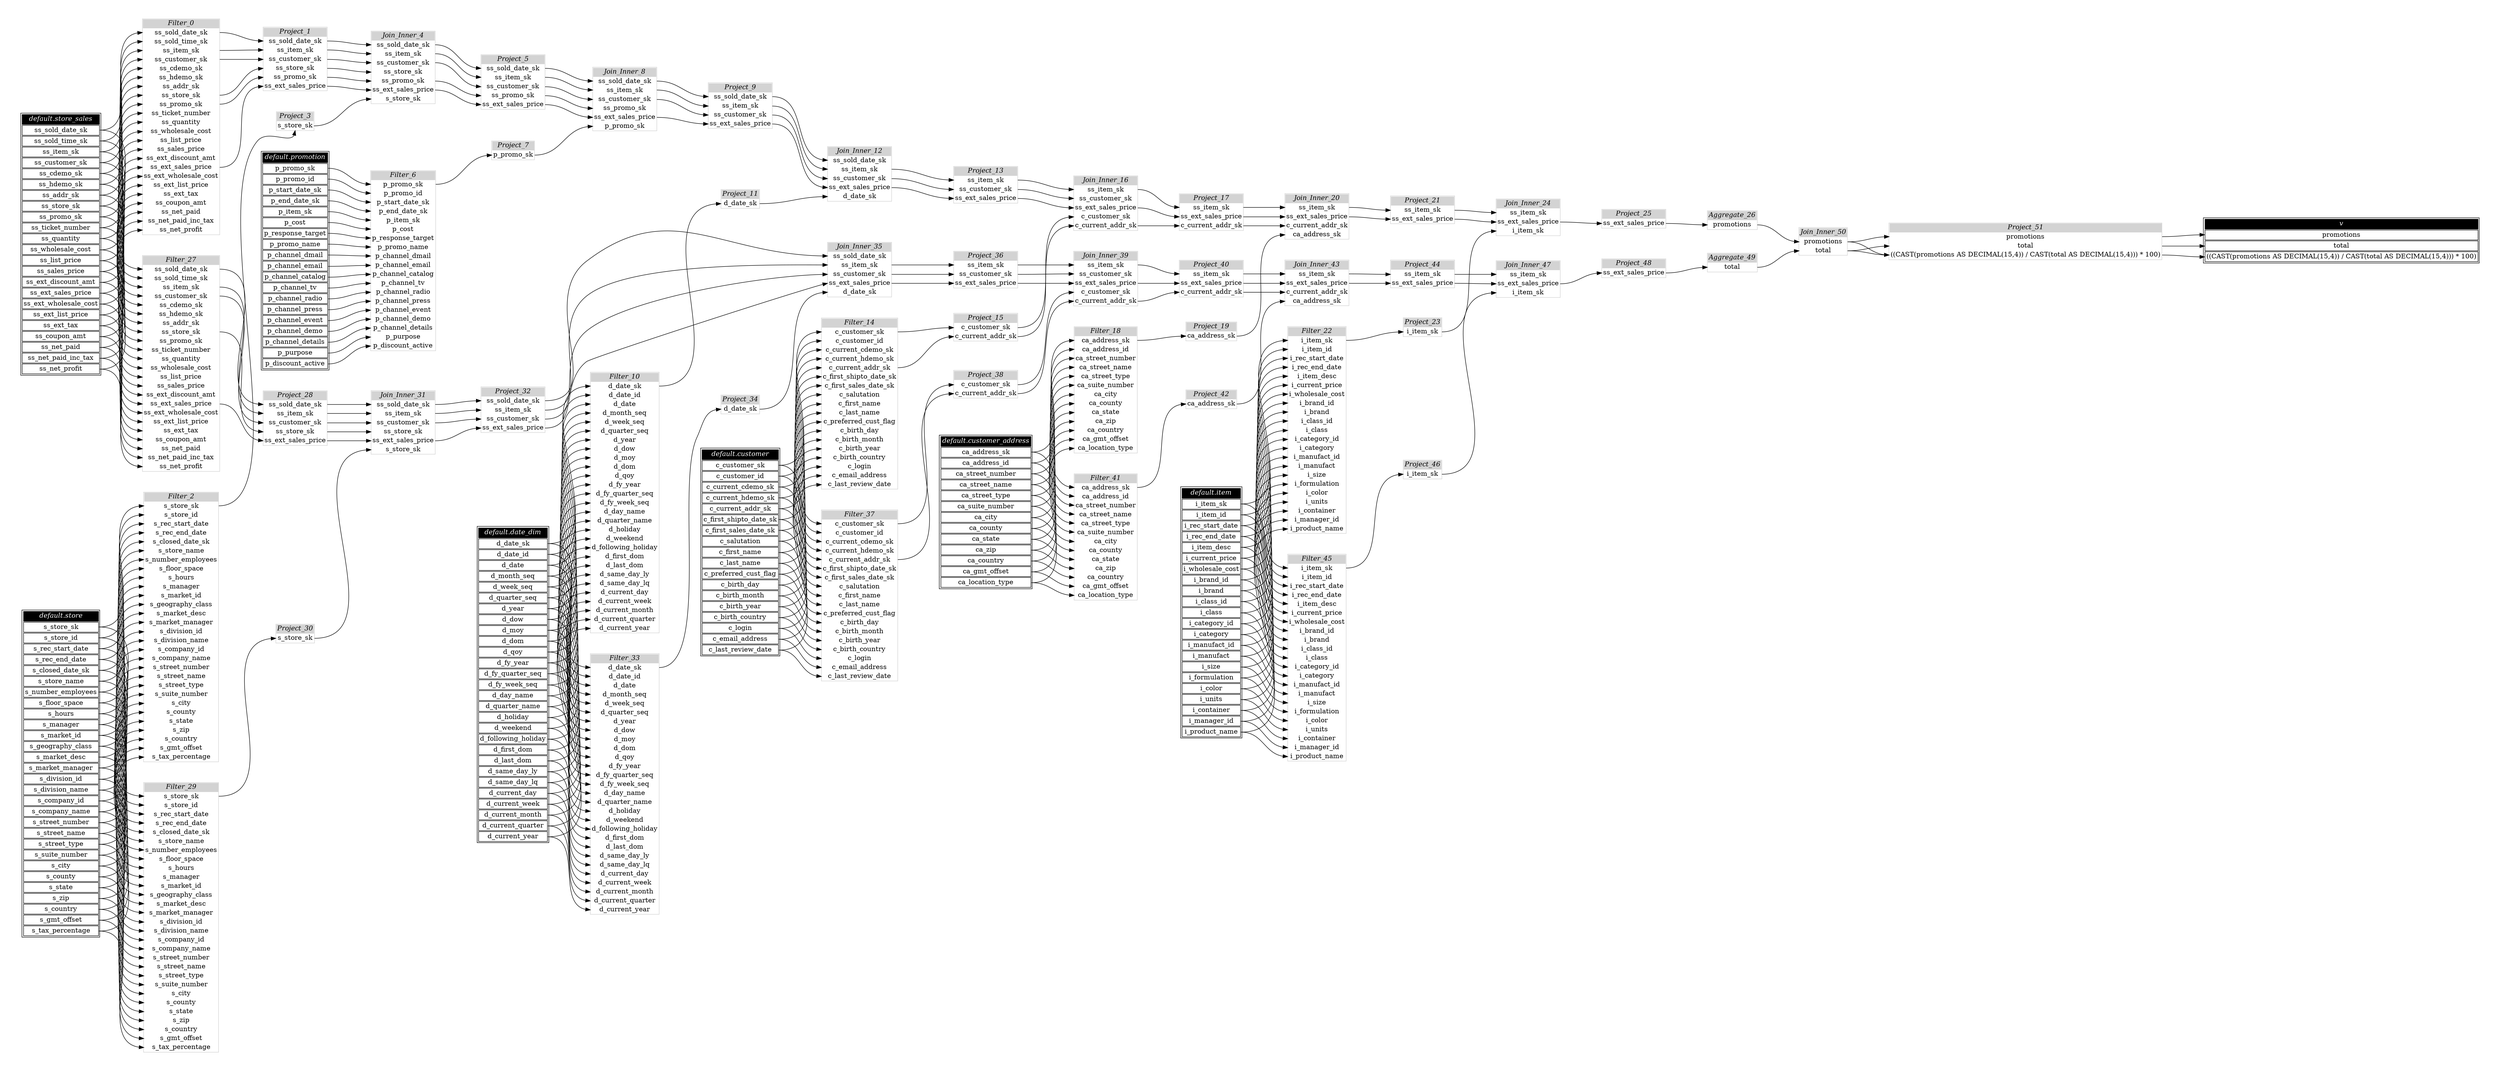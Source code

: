 // Automatically generated by TPCDSFlowTestSuite


digraph {
  graph [pad="0.5" nodesep="0.5" ranksep="1" fontname="Helvetica" rankdir=LR];
  node [shape=plaintext]

  
"Aggregate_26" [label=<
<table color="lightgray" border="1" cellborder="0" cellspacing="0">
  <tr><td bgcolor="lightgray" port="nodeName"><i>Aggregate_26</i></td></tr>
  <tr><td port="0">promotions</td></tr>
</table>>];
     

"Aggregate_49" [label=<
<table color="lightgray" border="1" cellborder="0" cellspacing="0">
  <tr><td bgcolor="lightgray" port="nodeName"><i>Aggregate_49</i></td></tr>
  <tr><td port="0">total</td></tr>
</table>>];
     

"Filter_0" [label=<
<table color="lightgray" border="1" cellborder="0" cellspacing="0">
  <tr><td bgcolor="lightgray" port="nodeName"><i>Filter_0</i></td></tr>
  <tr><td port="0">ss_sold_date_sk</td></tr>
<tr><td port="1">ss_sold_time_sk</td></tr>
<tr><td port="2">ss_item_sk</td></tr>
<tr><td port="3">ss_customer_sk</td></tr>
<tr><td port="4">ss_cdemo_sk</td></tr>
<tr><td port="5">ss_hdemo_sk</td></tr>
<tr><td port="6">ss_addr_sk</td></tr>
<tr><td port="7">ss_store_sk</td></tr>
<tr><td port="8">ss_promo_sk</td></tr>
<tr><td port="9">ss_ticket_number</td></tr>
<tr><td port="10">ss_quantity</td></tr>
<tr><td port="11">ss_wholesale_cost</td></tr>
<tr><td port="12">ss_list_price</td></tr>
<tr><td port="13">ss_sales_price</td></tr>
<tr><td port="14">ss_ext_discount_amt</td></tr>
<tr><td port="15">ss_ext_sales_price</td></tr>
<tr><td port="16">ss_ext_wholesale_cost</td></tr>
<tr><td port="17">ss_ext_list_price</td></tr>
<tr><td port="18">ss_ext_tax</td></tr>
<tr><td port="19">ss_coupon_amt</td></tr>
<tr><td port="20">ss_net_paid</td></tr>
<tr><td port="21">ss_net_paid_inc_tax</td></tr>
<tr><td port="22">ss_net_profit</td></tr>
</table>>];
     

"Filter_10" [label=<
<table color="lightgray" border="1" cellborder="0" cellspacing="0">
  <tr><td bgcolor="lightgray" port="nodeName"><i>Filter_10</i></td></tr>
  <tr><td port="0">d_date_sk</td></tr>
<tr><td port="1">d_date_id</td></tr>
<tr><td port="2">d_date</td></tr>
<tr><td port="3">d_month_seq</td></tr>
<tr><td port="4">d_week_seq</td></tr>
<tr><td port="5">d_quarter_seq</td></tr>
<tr><td port="6">d_year</td></tr>
<tr><td port="7">d_dow</td></tr>
<tr><td port="8">d_moy</td></tr>
<tr><td port="9">d_dom</td></tr>
<tr><td port="10">d_qoy</td></tr>
<tr><td port="11">d_fy_year</td></tr>
<tr><td port="12">d_fy_quarter_seq</td></tr>
<tr><td port="13">d_fy_week_seq</td></tr>
<tr><td port="14">d_day_name</td></tr>
<tr><td port="15">d_quarter_name</td></tr>
<tr><td port="16">d_holiday</td></tr>
<tr><td port="17">d_weekend</td></tr>
<tr><td port="18">d_following_holiday</td></tr>
<tr><td port="19">d_first_dom</td></tr>
<tr><td port="20">d_last_dom</td></tr>
<tr><td port="21">d_same_day_ly</td></tr>
<tr><td port="22">d_same_day_lq</td></tr>
<tr><td port="23">d_current_day</td></tr>
<tr><td port="24">d_current_week</td></tr>
<tr><td port="25">d_current_month</td></tr>
<tr><td port="26">d_current_quarter</td></tr>
<tr><td port="27">d_current_year</td></tr>
</table>>];
     

"Filter_14" [label=<
<table color="lightgray" border="1" cellborder="0" cellspacing="0">
  <tr><td bgcolor="lightgray" port="nodeName"><i>Filter_14</i></td></tr>
  <tr><td port="0">c_customer_sk</td></tr>
<tr><td port="1">c_customer_id</td></tr>
<tr><td port="2">c_current_cdemo_sk</td></tr>
<tr><td port="3">c_current_hdemo_sk</td></tr>
<tr><td port="4">c_current_addr_sk</td></tr>
<tr><td port="5">c_first_shipto_date_sk</td></tr>
<tr><td port="6">c_first_sales_date_sk</td></tr>
<tr><td port="7">c_salutation</td></tr>
<tr><td port="8">c_first_name</td></tr>
<tr><td port="9">c_last_name</td></tr>
<tr><td port="10">c_preferred_cust_flag</td></tr>
<tr><td port="11">c_birth_day</td></tr>
<tr><td port="12">c_birth_month</td></tr>
<tr><td port="13">c_birth_year</td></tr>
<tr><td port="14">c_birth_country</td></tr>
<tr><td port="15">c_login</td></tr>
<tr><td port="16">c_email_address</td></tr>
<tr><td port="17">c_last_review_date</td></tr>
</table>>];
     

"Filter_18" [label=<
<table color="lightgray" border="1" cellborder="0" cellspacing="0">
  <tr><td bgcolor="lightgray" port="nodeName"><i>Filter_18</i></td></tr>
  <tr><td port="0">ca_address_sk</td></tr>
<tr><td port="1">ca_address_id</td></tr>
<tr><td port="2">ca_street_number</td></tr>
<tr><td port="3">ca_street_name</td></tr>
<tr><td port="4">ca_street_type</td></tr>
<tr><td port="5">ca_suite_number</td></tr>
<tr><td port="6">ca_city</td></tr>
<tr><td port="7">ca_county</td></tr>
<tr><td port="8">ca_state</td></tr>
<tr><td port="9">ca_zip</td></tr>
<tr><td port="10">ca_country</td></tr>
<tr><td port="11">ca_gmt_offset</td></tr>
<tr><td port="12">ca_location_type</td></tr>
</table>>];
     

"Filter_2" [label=<
<table color="lightgray" border="1" cellborder="0" cellspacing="0">
  <tr><td bgcolor="lightgray" port="nodeName"><i>Filter_2</i></td></tr>
  <tr><td port="0">s_store_sk</td></tr>
<tr><td port="1">s_store_id</td></tr>
<tr><td port="2">s_rec_start_date</td></tr>
<tr><td port="3">s_rec_end_date</td></tr>
<tr><td port="4">s_closed_date_sk</td></tr>
<tr><td port="5">s_store_name</td></tr>
<tr><td port="6">s_number_employees</td></tr>
<tr><td port="7">s_floor_space</td></tr>
<tr><td port="8">s_hours</td></tr>
<tr><td port="9">s_manager</td></tr>
<tr><td port="10">s_market_id</td></tr>
<tr><td port="11">s_geography_class</td></tr>
<tr><td port="12">s_market_desc</td></tr>
<tr><td port="13">s_market_manager</td></tr>
<tr><td port="14">s_division_id</td></tr>
<tr><td port="15">s_division_name</td></tr>
<tr><td port="16">s_company_id</td></tr>
<tr><td port="17">s_company_name</td></tr>
<tr><td port="18">s_street_number</td></tr>
<tr><td port="19">s_street_name</td></tr>
<tr><td port="20">s_street_type</td></tr>
<tr><td port="21">s_suite_number</td></tr>
<tr><td port="22">s_city</td></tr>
<tr><td port="23">s_county</td></tr>
<tr><td port="24">s_state</td></tr>
<tr><td port="25">s_zip</td></tr>
<tr><td port="26">s_country</td></tr>
<tr><td port="27">s_gmt_offset</td></tr>
<tr><td port="28">s_tax_percentage</td></tr>
</table>>];
     

"Filter_22" [label=<
<table color="lightgray" border="1" cellborder="0" cellspacing="0">
  <tr><td bgcolor="lightgray" port="nodeName"><i>Filter_22</i></td></tr>
  <tr><td port="0">i_item_sk</td></tr>
<tr><td port="1">i_item_id</td></tr>
<tr><td port="2">i_rec_start_date</td></tr>
<tr><td port="3">i_rec_end_date</td></tr>
<tr><td port="4">i_item_desc</td></tr>
<tr><td port="5">i_current_price</td></tr>
<tr><td port="6">i_wholesale_cost</td></tr>
<tr><td port="7">i_brand_id</td></tr>
<tr><td port="8">i_brand</td></tr>
<tr><td port="9">i_class_id</td></tr>
<tr><td port="10">i_class</td></tr>
<tr><td port="11">i_category_id</td></tr>
<tr><td port="12">i_category</td></tr>
<tr><td port="13">i_manufact_id</td></tr>
<tr><td port="14">i_manufact</td></tr>
<tr><td port="15">i_size</td></tr>
<tr><td port="16">i_formulation</td></tr>
<tr><td port="17">i_color</td></tr>
<tr><td port="18">i_units</td></tr>
<tr><td port="19">i_container</td></tr>
<tr><td port="20">i_manager_id</td></tr>
<tr><td port="21">i_product_name</td></tr>
</table>>];
     

"Filter_27" [label=<
<table color="lightgray" border="1" cellborder="0" cellspacing="0">
  <tr><td bgcolor="lightgray" port="nodeName"><i>Filter_27</i></td></tr>
  <tr><td port="0">ss_sold_date_sk</td></tr>
<tr><td port="1">ss_sold_time_sk</td></tr>
<tr><td port="2">ss_item_sk</td></tr>
<tr><td port="3">ss_customer_sk</td></tr>
<tr><td port="4">ss_cdemo_sk</td></tr>
<tr><td port="5">ss_hdemo_sk</td></tr>
<tr><td port="6">ss_addr_sk</td></tr>
<tr><td port="7">ss_store_sk</td></tr>
<tr><td port="8">ss_promo_sk</td></tr>
<tr><td port="9">ss_ticket_number</td></tr>
<tr><td port="10">ss_quantity</td></tr>
<tr><td port="11">ss_wholesale_cost</td></tr>
<tr><td port="12">ss_list_price</td></tr>
<tr><td port="13">ss_sales_price</td></tr>
<tr><td port="14">ss_ext_discount_amt</td></tr>
<tr><td port="15">ss_ext_sales_price</td></tr>
<tr><td port="16">ss_ext_wholesale_cost</td></tr>
<tr><td port="17">ss_ext_list_price</td></tr>
<tr><td port="18">ss_ext_tax</td></tr>
<tr><td port="19">ss_coupon_amt</td></tr>
<tr><td port="20">ss_net_paid</td></tr>
<tr><td port="21">ss_net_paid_inc_tax</td></tr>
<tr><td port="22">ss_net_profit</td></tr>
</table>>];
     

"Filter_29" [label=<
<table color="lightgray" border="1" cellborder="0" cellspacing="0">
  <tr><td bgcolor="lightgray" port="nodeName"><i>Filter_29</i></td></tr>
  <tr><td port="0">s_store_sk</td></tr>
<tr><td port="1">s_store_id</td></tr>
<tr><td port="2">s_rec_start_date</td></tr>
<tr><td port="3">s_rec_end_date</td></tr>
<tr><td port="4">s_closed_date_sk</td></tr>
<tr><td port="5">s_store_name</td></tr>
<tr><td port="6">s_number_employees</td></tr>
<tr><td port="7">s_floor_space</td></tr>
<tr><td port="8">s_hours</td></tr>
<tr><td port="9">s_manager</td></tr>
<tr><td port="10">s_market_id</td></tr>
<tr><td port="11">s_geography_class</td></tr>
<tr><td port="12">s_market_desc</td></tr>
<tr><td port="13">s_market_manager</td></tr>
<tr><td port="14">s_division_id</td></tr>
<tr><td port="15">s_division_name</td></tr>
<tr><td port="16">s_company_id</td></tr>
<tr><td port="17">s_company_name</td></tr>
<tr><td port="18">s_street_number</td></tr>
<tr><td port="19">s_street_name</td></tr>
<tr><td port="20">s_street_type</td></tr>
<tr><td port="21">s_suite_number</td></tr>
<tr><td port="22">s_city</td></tr>
<tr><td port="23">s_county</td></tr>
<tr><td port="24">s_state</td></tr>
<tr><td port="25">s_zip</td></tr>
<tr><td port="26">s_country</td></tr>
<tr><td port="27">s_gmt_offset</td></tr>
<tr><td port="28">s_tax_percentage</td></tr>
</table>>];
     

"Filter_33" [label=<
<table color="lightgray" border="1" cellborder="0" cellspacing="0">
  <tr><td bgcolor="lightgray" port="nodeName"><i>Filter_33</i></td></tr>
  <tr><td port="0">d_date_sk</td></tr>
<tr><td port="1">d_date_id</td></tr>
<tr><td port="2">d_date</td></tr>
<tr><td port="3">d_month_seq</td></tr>
<tr><td port="4">d_week_seq</td></tr>
<tr><td port="5">d_quarter_seq</td></tr>
<tr><td port="6">d_year</td></tr>
<tr><td port="7">d_dow</td></tr>
<tr><td port="8">d_moy</td></tr>
<tr><td port="9">d_dom</td></tr>
<tr><td port="10">d_qoy</td></tr>
<tr><td port="11">d_fy_year</td></tr>
<tr><td port="12">d_fy_quarter_seq</td></tr>
<tr><td port="13">d_fy_week_seq</td></tr>
<tr><td port="14">d_day_name</td></tr>
<tr><td port="15">d_quarter_name</td></tr>
<tr><td port="16">d_holiday</td></tr>
<tr><td port="17">d_weekend</td></tr>
<tr><td port="18">d_following_holiday</td></tr>
<tr><td port="19">d_first_dom</td></tr>
<tr><td port="20">d_last_dom</td></tr>
<tr><td port="21">d_same_day_ly</td></tr>
<tr><td port="22">d_same_day_lq</td></tr>
<tr><td port="23">d_current_day</td></tr>
<tr><td port="24">d_current_week</td></tr>
<tr><td port="25">d_current_month</td></tr>
<tr><td port="26">d_current_quarter</td></tr>
<tr><td port="27">d_current_year</td></tr>
</table>>];
     

"Filter_37" [label=<
<table color="lightgray" border="1" cellborder="0" cellspacing="0">
  <tr><td bgcolor="lightgray" port="nodeName"><i>Filter_37</i></td></tr>
  <tr><td port="0">c_customer_sk</td></tr>
<tr><td port="1">c_customer_id</td></tr>
<tr><td port="2">c_current_cdemo_sk</td></tr>
<tr><td port="3">c_current_hdemo_sk</td></tr>
<tr><td port="4">c_current_addr_sk</td></tr>
<tr><td port="5">c_first_shipto_date_sk</td></tr>
<tr><td port="6">c_first_sales_date_sk</td></tr>
<tr><td port="7">c_salutation</td></tr>
<tr><td port="8">c_first_name</td></tr>
<tr><td port="9">c_last_name</td></tr>
<tr><td port="10">c_preferred_cust_flag</td></tr>
<tr><td port="11">c_birth_day</td></tr>
<tr><td port="12">c_birth_month</td></tr>
<tr><td port="13">c_birth_year</td></tr>
<tr><td port="14">c_birth_country</td></tr>
<tr><td port="15">c_login</td></tr>
<tr><td port="16">c_email_address</td></tr>
<tr><td port="17">c_last_review_date</td></tr>
</table>>];
     

"Filter_41" [label=<
<table color="lightgray" border="1" cellborder="0" cellspacing="0">
  <tr><td bgcolor="lightgray" port="nodeName"><i>Filter_41</i></td></tr>
  <tr><td port="0">ca_address_sk</td></tr>
<tr><td port="1">ca_address_id</td></tr>
<tr><td port="2">ca_street_number</td></tr>
<tr><td port="3">ca_street_name</td></tr>
<tr><td port="4">ca_street_type</td></tr>
<tr><td port="5">ca_suite_number</td></tr>
<tr><td port="6">ca_city</td></tr>
<tr><td port="7">ca_county</td></tr>
<tr><td port="8">ca_state</td></tr>
<tr><td port="9">ca_zip</td></tr>
<tr><td port="10">ca_country</td></tr>
<tr><td port="11">ca_gmt_offset</td></tr>
<tr><td port="12">ca_location_type</td></tr>
</table>>];
     

"Filter_45" [label=<
<table color="lightgray" border="1" cellborder="0" cellspacing="0">
  <tr><td bgcolor="lightgray" port="nodeName"><i>Filter_45</i></td></tr>
  <tr><td port="0">i_item_sk</td></tr>
<tr><td port="1">i_item_id</td></tr>
<tr><td port="2">i_rec_start_date</td></tr>
<tr><td port="3">i_rec_end_date</td></tr>
<tr><td port="4">i_item_desc</td></tr>
<tr><td port="5">i_current_price</td></tr>
<tr><td port="6">i_wholesale_cost</td></tr>
<tr><td port="7">i_brand_id</td></tr>
<tr><td port="8">i_brand</td></tr>
<tr><td port="9">i_class_id</td></tr>
<tr><td port="10">i_class</td></tr>
<tr><td port="11">i_category_id</td></tr>
<tr><td port="12">i_category</td></tr>
<tr><td port="13">i_manufact_id</td></tr>
<tr><td port="14">i_manufact</td></tr>
<tr><td port="15">i_size</td></tr>
<tr><td port="16">i_formulation</td></tr>
<tr><td port="17">i_color</td></tr>
<tr><td port="18">i_units</td></tr>
<tr><td port="19">i_container</td></tr>
<tr><td port="20">i_manager_id</td></tr>
<tr><td port="21">i_product_name</td></tr>
</table>>];
     

"Filter_6" [label=<
<table color="lightgray" border="1" cellborder="0" cellspacing="0">
  <tr><td bgcolor="lightgray" port="nodeName"><i>Filter_6</i></td></tr>
  <tr><td port="0">p_promo_sk</td></tr>
<tr><td port="1">p_promo_id</td></tr>
<tr><td port="2">p_start_date_sk</td></tr>
<tr><td port="3">p_end_date_sk</td></tr>
<tr><td port="4">p_item_sk</td></tr>
<tr><td port="5">p_cost</td></tr>
<tr><td port="6">p_response_target</td></tr>
<tr><td port="7">p_promo_name</td></tr>
<tr><td port="8">p_channel_dmail</td></tr>
<tr><td port="9">p_channel_email</td></tr>
<tr><td port="10">p_channel_catalog</td></tr>
<tr><td port="11">p_channel_tv</td></tr>
<tr><td port="12">p_channel_radio</td></tr>
<tr><td port="13">p_channel_press</td></tr>
<tr><td port="14">p_channel_event</td></tr>
<tr><td port="15">p_channel_demo</td></tr>
<tr><td port="16">p_channel_details</td></tr>
<tr><td port="17">p_purpose</td></tr>
<tr><td port="18">p_discount_active</td></tr>
</table>>];
     

"Join_Inner_12" [label=<
<table color="lightgray" border="1" cellborder="0" cellspacing="0">
  <tr><td bgcolor="lightgray" port="nodeName"><i>Join_Inner_12</i></td></tr>
  <tr><td port="0">ss_sold_date_sk</td></tr>
<tr><td port="1">ss_item_sk</td></tr>
<tr><td port="2">ss_customer_sk</td></tr>
<tr><td port="3">ss_ext_sales_price</td></tr>
<tr><td port="4">d_date_sk</td></tr>
</table>>];
     

"Join_Inner_16" [label=<
<table color="lightgray" border="1" cellborder="0" cellspacing="0">
  <tr><td bgcolor="lightgray" port="nodeName"><i>Join_Inner_16</i></td></tr>
  <tr><td port="0">ss_item_sk</td></tr>
<tr><td port="1">ss_customer_sk</td></tr>
<tr><td port="2">ss_ext_sales_price</td></tr>
<tr><td port="3">c_customer_sk</td></tr>
<tr><td port="4">c_current_addr_sk</td></tr>
</table>>];
     

"Join_Inner_20" [label=<
<table color="lightgray" border="1" cellborder="0" cellspacing="0">
  <tr><td bgcolor="lightgray" port="nodeName"><i>Join_Inner_20</i></td></tr>
  <tr><td port="0">ss_item_sk</td></tr>
<tr><td port="1">ss_ext_sales_price</td></tr>
<tr><td port="2">c_current_addr_sk</td></tr>
<tr><td port="3">ca_address_sk</td></tr>
</table>>];
     

"Join_Inner_24" [label=<
<table color="lightgray" border="1" cellborder="0" cellspacing="0">
  <tr><td bgcolor="lightgray" port="nodeName"><i>Join_Inner_24</i></td></tr>
  <tr><td port="0">ss_item_sk</td></tr>
<tr><td port="1">ss_ext_sales_price</td></tr>
<tr><td port="2">i_item_sk</td></tr>
</table>>];
     

"Join_Inner_31" [label=<
<table color="lightgray" border="1" cellborder="0" cellspacing="0">
  <tr><td bgcolor="lightgray" port="nodeName"><i>Join_Inner_31</i></td></tr>
  <tr><td port="0">ss_sold_date_sk</td></tr>
<tr><td port="1">ss_item_sk</td></tr>
<tr><td port="2">ss_customer_sk</td></tr>
<tr><td port="3">ss_store_sk</td></tr>
<tr><td port="4">ss_ext_sales_price</td></tr>
<tr><td port="5">s_store_sk</td></tr>
</table>>];
     

"Join_Inner_35" [label=<
<table color="lightgray" border="1" cellborder="0" cellspacing="0">
  <tr><td bgcolor="lightgray" port="nodeName"><i>Join_Inner_35</i></td></tr>
  <tr><td port="0">ss_sold_date_sk</td></tr>
<tr><td port="1">ss_item_sk</td></tr>
<tr><td port="2">ss_customer_sk</td></tr>
<tr><td port="3">ss_ext_sales_price</td></tr>
<tr><td port="4">d_date_sk</td></tr>
</table>>];
     

"Join_Inner_39" [label=<
<table color="lightgray" border="1" cellborder="0" cellspacing="0">
  <tr><td bgcolor="lightgray" port="nodeName"><i>Join_Inner_39</i></td></tr>
  <tr><td port="0">ss_item_sk</td></tr>
<tr><td port="1">ss_customer_sk</td></tr>
<tr><td port="2">ss_ext_sales_price</td></tr>
<tr><td port="3">c_customer_sk</td></tr>
<tr><td port="4">c_current_addr_sk</td></tr>
</table>>];
     

"Join_Inner_4" [label=<
<table color="lightgray" border="1" cellborder="0" cellspacing="0">
  <tr><td bgcolor="lightgray" port="nodeName"><i>Join_Inner_4</i></td></tr>
  <tr><td port="0">ss_sold_date_sk</td></tr>
<tr><td port="1">ss_item_sk</td></tr>
<tr><td port="2">ss_customer_sk</td></tr>
<tr><td port="3">ss_store_sk</td></tr>
<tr><td port="4">ss_promo_sk</td></tr>
<tr><td port="5">ss_ext_sales_price</td></tr>
<tr><td port="6">s_store_sk</td></tr>
</table>>];
     

"Join_Inner_43" [label=<
<table color="lightgray" border="1" cellborder="0" cellspacing="0">
  <tr><td bgcolor="lightgray" port="nodeName"><i>Join_Inner_43</i></td></tr>
  <tr><td port="0">ss_item_sk</td></tr>
<tr><td port="1">ss_ext_sales_price</td></tr>
<tr><td port="2">c_current_addr_sk</td></tr>
<tr><td port="3">ca_address_sk</td></tr>
</table>>];
     

"Join_Inner_47" [label=<
<table color="lightgray" border="1" cellborder="0" cellspacing="0">
  <tr><td bgcolor="lightgray" port="nodeName"><i>Join_Inner_47</i></td></tr>
  <tr><td port="0">ss_item_sk</td></tr>
<tr><td port="1">ss_ext_sales_price</td></tr>
<tr><td port="2">i_item_sk</td></tr>
</table>>];
     

"Join_Inner_50" [label=<
<table color="lightgray" border="1" cellborder="0" cellspacing="0">
  <tr><td bgcolor="lightgray" port="nodeName"><i>Join_Inner_50</i></td></tr>
  <tr><td port="0">promotions</td></tr>
<tr><td port="1">total</td></tr>
</table>>];
     

"Join_Inner_8" [label=<
<table color="lightgray" border="1" cellborder="0" cellspacing="0">
  <tr><td bgcolor="lightgray" port="nodeName"><i>Join_Inner_8</i></td></tr>
  <tr><td port="0">ss_sold_date_sk</td></tr>
<tr><td port="1">ss_item_sk</td></tr>
<tr><td port="2">ss_customer_sk</td></tr>
<tr><td port="3">ss_promo_sk</td></tr>
<tr><td port="4">ss_ext_sales_price</td></tr>
<tr><td port="5">p_promo_sk</td></tr>
</table>>];
     

"Project_1" [label=<
<table color="lightgray" border="1" cellborder="0" cellspacing="0">
  <tr><td bgcolor="lightgray" port="nodeName"><i>Project_1</i></td></tr>
  <tr><td port="0">ss_sold_date_sk</td></tr>
<tr><td port="1">ss_item_sk</td></tr>
<tr><td port="2">ss_customer_sk</td></tr>
<tr><td port="3">ss_store_sk</td></tr>
<tr><td port="4">ss_promo_sk</td></tr>
<tr><td port="5">ss_ext_sales_price</td></tr>
</table>>];
     

"Project_11" [label=<
<table color="lightgray" border="1" cellborder="0" cellspacing="0">
  <tr><td bgcolor="lightgray" port="nodeName"><i>Project_11</i></td></tr>
  <tr><td port="0">d_date_sk</td></tr>
</table>>];
     

"Project_13" [label=<
<table color="lightgray" border="1" cellborder="0" cellspacing="0">
  <tr><td bgcolor="lightgray" port="nodeName"><i>Project_13</i></td></tr>
  <tr><td port="0">ss_item_sk</td></tr>
<tr><td port="1">ss_customer_sk</td></tr>
<tr><td port="2">ss_ext_sales_price</td></tr>
</table>>];
     

"Project_15" [label=<
<table color="lightgray" border="1" cellborder="0" cellspacing="0">
  <tr><td bgcolor="lightgray" port="nodeName"><i>Project_15</i></td></tr>
  <tr><td port="0">c_customer_sk</td></tr>
<tr><td port="1">c_current_addr_sk</td></tr>
</table>>];
     

"Project_17" [label=<
<table color="lightgray" border="1" cellborder="0" cellspacing="0">
  <tr><td bgcolor="lightgray" port="nodeName"><i>Project_17</i></td></tr>
  <tr><td port="0">ss_item_sk</td></tr>
<tr><td port="1">ss_ext_sales_price</td></tr>
<tr><td port="2">c_current_addr_sk</td></tr>
</table>>];
     

"Project_19" [label=<
<table color="lightgray" border="1" cellborder="0" cellspacing="0">
  <tr><td bgcolor="lightgray" port="nodeName"><i>Project_19</i></td></tr>
  <tr><td port="0">ca_address_sk</td></tr>
</table>>];
     

"Project_21" [label=<
<table color="lightgray" border="1" cellborder="0" cellspacing="0">
  <tr><td bgcolor="lightgray" port="nodeName"><i>Project_21</i></td></tr>
  <tr><td port="0">ss_item_sk</td></tr>
<tr><td port="1">ss_ext_sales_price</td></tr>
</table>>];
     

"Project_23" [label=<
<table color="lightgray" border="1" cellborder="0" cellspacing="0">
  <tr><td bgcolor="lightgray" port="nodeName"><i>Project_23</i></td></tr>
  <tr><td port="0">i_item_sk</td></tr>
</table>>];
     

"Project_25" [label=<
<table color="lightgray" border="1" cellborder="0" cellspacing="0">
  <tr><td bgcolor="lightgray" port="nodeName"><i>Project_25</i></td></tr>
  <tr><td port="0">ss_ext_sales_price</td></tr>
</table>>];
     

"Project_28" [label=<
<table color="lightgray" border="1" cellborder="0" cellspacing="0">
  <tr><td bgcolor="lightgray" port="nodeName"><i>Project_28</i></td></tr>
  <tr><td port="0">ss_sold_date_sk</td></tr>
<tr><td port="1">ss_item_sk</td></tr>
<tr><td port="2">ss_customer_sk</td></tr>
<tr><td port="3">ss_store_sk</td></tr>
<tr><td port="4">ss_ext_sales_price</td></tr>
</table>>];
     

"Project_3" [label=<
<table color="lightgray" border="1" cellborder="0" cellspacing="0">
  <tr><td bgcolor="lightgray" port="nodeName"><i>Project_3</i></td></tr>
  <tr><td port="0">s_store_sk</td></tr>
</table>>];
     

"Project_30" [label=<
<table color="lightgray" border="1" cellborder="0" cellspacing="0">
  <tr><td bgcolor="lightgray" port="nodeName"><i>Project_30</i></td></tr>
  <tr><td port="0">s_store_sk</td></tr>
</table>>];
     

"Project_32" [label=<
<table color="lightgray" border="1" cellborder="0" cellspacing="0">
  <tr><td bgcolor="lightgray" port="nodeName"><i>Project_32</i></td></tr>
  <tr><td port="0">ss_sold_date_sk</td></tr>
<tr><td port="1">ss_item_sk</td></tr>
<tr><td port="2">ss_customer_sk</td></tr>
<tr><td port="3">ss_ext_sales_price</td></tr>
</table>>];
     

"Project_34" [label=<
<table color="lightgray" border="1" cellborder="0" cellspacing="0">
  <tr><td bgcolor="lightgray" port="nodeName"><i>Project_34</i></td></tr>
  <tr><td port="0">d_date_sk</td></tr>
</table>>];
     

"Project_36" [label=<
<table color="lightgray" border="1" cellborder="0" cellspacing="0">
  <tr><td bgcolor="lightgray" port="nodeName"><i>Project_36</i></td></tr>
  <tr><td port="0">ss_item_sk</td></tr>
<tr><td port="1">ss_customer_sk</td></tr>
<tr><td port="2">ss_ext_sales_price</td></tr>
</table>>];
     

"Project_38" [label=<
<table color="lightgray" border="1" cellborder="0" cellspacing="0">
  <tr><td bgcolor="lightgray" port="nodeName"><i>Project_38</i></td></tr>
  <tr><td port="0">c_customer_sk</td></tr>
<tr><td port="1">c_current_addr_sk</td></tr>
</table>>];
     

"Project_40" [label=<
<table color="lightgray" border="1" cellborder="0" cellspacing="0">
  <tr><td bgcolor="lightgray" port="nodeName"><i>Project_40</i></td></tr>
  <tr><td port="0">ss_item_sk</td></tr>
<tr><td port="1">ss_ext_sales_price</td></tr>
<tr><td port="2">c_current_addr_sk</td></tr>
</table>>];
     

"Project_42" [label=<
<table color="lightgray" border="1" cellborder="0" cellspacing="0">
  <tr><td bgcolor="lightgray" port="nodeName"><i>Project_42</i></td></tr>
  <tr><td port="0">ca_address_sk</td></tr>
</table>>];
     

"Project_44" [label=<
<table color="lightgray" border="1" cellborder="0" cellspacing="0">
  <tr><td bgcolor="lightgray" port="nodeName"><i>Project_44</i></td></tr>
  <tr><td port="0">ss_item_sk</td></tr>
<tr><td port="1">ss_ext_sales_price</td></tr>
</table>>];
     

"Project_46" [label=<
<table color="lightgray" border="1" cellborder="0" cellspacing="0">
  <tr><td bgcolor="lightgray" port="nodeName"><i>Project_46</i></td></tr>
  <tr><td port="0">i_item_sk</td></tr>
</table>>];
     

"Project_48" [label=<
<table color="lightgray" border="1" cellborder="0" cellspacing="0">
  <tr><td bgcolor="lightgray" port="nodeName"><i>Project_48</i></td></tr>
  <tr><td port="0">ss_ext_sales_price</td></tr>
</table>>];
     

"Project_5" [label=<
<table color="lightgray" border="1" cellborder="0" cellspacing="0">
  <tr><td bgcolor="lightgray" port="nodeName"><i>Project_5</i></td></tr>
  <tr><td port="0">ss_sold_date_sk</td></tr>
<tr><td port="1">ss_item_sk</td></tr>
<tr><td port="2">ss_customer_sk</td></tr>
<tr><td port="3">ss_promo_sk</td></tr>
<tr><td port="4">ss_ext_sales_price</td></tr>
</table>>];
     

"Project_51" [label=<
<table color="lightgray" border="1" cellborder="0" cellspacing="0">
  <tr><td bgcolor="lightgray" port="nodeName"><i>Project_51</i></td></tr>
  <tr><td port="0">promotions</td></tr>
<tr><td port="1">total</td></tr>
<tr><td port="2">((CAST(promotions AS DECIMAL(15,4)) / CAST(total AS DECIMAL(15,4))) * 100)</td></tr>
</table>>];
     

"Project_7" [label=<
<table color="lightgray" border="1" cellborder="0" cellspacing="0">
  <tr><td bgcolor="lightgray" port="nodeName"><i>Project_7</i></td></tr>
  <tr><td port="0">p_promo_sk</td></tr>
</table>>];
     

"Project_9" [label=<
<table color="lightgray" border="1" cellborder="0" cellspacing="0">
  <tr><td bgcolor="lightgray" port="nodeName"><i>Project_9</i></td></tr>
  <tr><td port="0">ss_sold_date_sk</td></tr>
<tr><td port="1">ss_item_sk</td></tr>
<tr><td port="2">ss_customer_sk</td></tr>
<tr><td port="3">ss_ext_sales_price</td></tr>
</table>>];
     

"default.customer" [color="black" label=<
<table>
  <tr><td bgcolor="black" port="nodeName"><i><font color="white">default.customer</font></i></td></tr>
  <tr><td port="0">c_customer_sk</td></tr>
<tr><td port="1">c_customer_id</td></tr>
<tr><td port="2">c_current_cdemo_sk</td></tr>
<tr><td port="3">c_current_hdemo_sk</td></tr>
<tr><td port="4">c_current_addr_sk</td></tr>
<tr><td port="5">c_first_shipto_date_sk</td></tr>
<tr><td port="6">c_first_sales_date_sk</td></tr>
<tr><td port="7">c_salutation</td></tr>
<tr><td port="8">c_first_name</td></tr>
<tr><td port="9">c_last_name</td></tr>
<tr><td port="10">c_preferred_cust_flag</td></tr>
<tr><td port="11">c_birth_day</td></tr>
<tr><td port="12">c_birth_month</td></tr>
<tr><td port="13">c_birth_year</td></tr>
<tr><td port="14">c_birth_country</td></tr>
<tr><td port="15">c_login</td></tr>
<tr><td port="16">c_email_address</td></tr>
<tr><td port="17">c_last_review_date</td></tr>
</table>>];
     

"default.customer_address" [color="black" label=<
<table>
  <tr><td bgcolor="black" port="nodeName"><i><font color="white">default.customer_address</font></i></td></tr>
  <tr><td port="0">ca_address_sk</td></tr>
<tr><td port="1">ca_address_id</td></tr>
<tr><td port="2">ca_street_number</td></tr>
<tr><td port="3">ca_street_name</td></tr>
<tr><td port="4">ca_street_type</td></tr>
<tr><td port="5">ca_suite_number</td></tr>
<tr><td port="6">ca_city</td></tr>
<tr><td port="7">ca_county</td></tr>
<tr><td port="8">ca_state</td></tr>
<tr><td port="9">ca_zip</td></tr>
<tr><td port="10">ca_country</td></tr>
<tr><td port="11">ca_gmt_offset</td></tr>
<tr><td port="12">ca_location_type</td></tr>
</table>>];
     

"default.date_dim" [color="black" label=<
<table>
  <tr><td bgcolor="black" port="nodeName"><i><font color="white">default.date_dim</font></i></td></tr>
  <tr><td port="0">d_date_sk</td></tr>
<tr><td port="1">d_date_id</td></tr>
<tr><td port="2">d_date</td></tr>
<tr><td port="3">d_month_seq</td></tr>
<tr><td port="4">d_week_seq</td></tr>
<tr><td port="5">d_quarter_seq</td></tr>
<tr><td port="6">d_year</td></tr>
<tr><td port="7">d_dow</td></tr>
<tr><td port="8">d_moy</td></tr>
<tr><td port="9">d_dom</td></tr>
<tr><td port="10">d_qoy</td></tr>
<tr><td port="11">d_fy_year</td></tr>
<tr><td port="12">d_fy_quarter_seq</td></tr>
<tr><td port="13">d_fy_week_seq</td></tr>
<tr><td port="14">d_day_name</td></tr>
<tr><td port="15">d_quarter_name</td></tr>
<tr><td port="16">d_holiday</td></tr>
<tr><td port="17">d_weekend</td></tr>
<tr><td port="18">d_following_holiday</td></tr>
<tr><td port="19">d_first_dom</td></tr>
<tr><td port="20">d_last_dom</td></tr>
<tr><td port="21">d_same_day_ly</td></tr>
<tr><td port="22">d_same_day_lq</td></tr>
<tr><td port="23">d_current_day</td></tr>
<tr><td port="24">d_current_week</td></tr>
<tr><td port="25">d_current_month</td></tr>
<tr><td port="26">d_current_quarter</td></tr>
<tr><td port="27">d_current_year</td></tr>
</table>>];
     

"default.item" [color="black" label=<
<table>
  <tr><td bgcolor="black" port="nodeName"><i><font color="white">default.item</font></i></td></tr>
  <tr><td port="0">i_item_sk</td></tr>
<tr><td port="1">i_item_id</td></tr>
<tr><td port="2">i_rec_start_date</td></tr>
<tr><td port="3">i_rec_end_date</td></tr>
<tr><td port="4">i_item_desc</td></tr>
<tr><td port="5">i_current_price</td></tr>
<tr><td port="6">i_wholesale_cost</td></tr>
<tr><td port="7">i_brand_id</td></tr>
<tr><td port="8">i_brand</td></tr>
<tr><td port="9">i_class_id</td></tr>
<tr><td port="10">i_class</td></tr>
<tr><td port="11">i_category_id</td></tr>
<tr><td port="12">i_category</td></tr>
<tr><td port="13">i_manufact_id</td></tr>
<tr><td port="14">i_manufact</td></tr>
<tr><td port="15">i_size</td></tr>
<tr><td port="16">i_formulation</td></tr>
<tr><td port="17">i_color</td></tr>
<tr><td port="18">i_units</td></tr>
<tr><td port="19">i_container</td></tr>
<tr><td port="20">i_manager_id</td></tr>
<tr><td port="21">i_product_name</td></tr>
</table>>];
     

"default.promotion" [color="black" label=<
<table>
  <tr><td bgcolor="black" port="nodeName"><i><font color="white">default.promotion</font></i></td></tr>
  <tr><td port="0">p_promo_sk</td></tr>
<tr><td port="1">p_promo_id</td></tr>
<tr><td port="2">p_start_date_sk</td></tr>
<tr><td port="3">p_end_date_sk</td></tr>
<tr><td port="4">p_item_sk</td></tr>
<tr><td port="5">p_cost</td></tr>
<tr><td port="6">p_response_target</td></tr>
<tr><td port="7">p_promo_name</td></tr>
<tr><td port="8">p_channel_dmail</td></tr>
<tr><td port="9">p_channel_email</td></tr>
<tr><td port="10">p_channel_catalog</td></tr>
<tr><td port="11">p_channel_tv</td></tr>
<tr><td port="12">p_channel_radio</td></tr>
<tr><td port="13">p_channel_press</td></tr>
<tr><td port="14">p_channel_event</td></tr>
<tr><td port="15">p_channel_demo</td></tr>
<tr><td port="16">p_channel_details</td></tr>
<tr><td port="17">p_purpose</td></tr>
<tr><td port="18">p_discount_active</td></tr>
</table>>];
     

"default.store" [color="black" label=<
<table>
  <tr><td bgcolor="black" port="nodeName"><i><font color="white">default.store</font></i></td></tr>
  <tr><td port="0">s_store_sk</td></tr>
<tr><td port="1">s_store_id</td></tr>
<tr><td port="2">s_rec_start_date</td></tr>
<tr><td port="3">s_rec_end_date</td></tr>
<tr><td port="4">s_closed_date_sk</td></tr>
<tr><td port="5">s_store_name</td></tr>
<tr><td port="6">s_number_employees</td></tr>
<tr><td port="7">s_floor_space</td></tr>
<tr><td port="8">s_hours</td></tr>
<tr><td port="9">s_manager</td></tr>
<tr><td port="10">s_market_id</td></tr>
<tr><td port="11">s_geography_class</td></tr>
<tr><td port="12">s_market_desc</td></tr>
<tr><td port="13">s_market_manager</td></tr>
<tr><td port="14">s_division_id</td></tr>
<tr><td port="15">s_division_name</td></tr>
<tr><td port="16">s_company_id</td></tr>
<tr><td port="17">s_company_name</td></tr>
<tr><td port="18">s_street_number</td></tr>
<tr><td port="19">s_street_name</td></tr>
<tr><td port="20">s_street_type</td></tr>
<tr><td port="21">s_suite_number</td></tr>
<tr><td port="22">s_city</td></tr>
<tr><td port="23">s_county</td></tr>
<tr><td port="24">s_state</td></tr>
<tr><td port="25">s_zip</td></tr>
<tr><td port="26">s_country</td></tr>
<tr><td port="27">s_gmt_offset</td></tr>
<tr><td port="28">s_tax_percentage</td></tr>
</table>>];
     

"default.store_sales" [color="black" label=<
<table>
  <tr><td bgcolor="black" port="nodeName"><i><font color="white">default.store_sales</font></i></td></tr>
  <tr><td port="0">ss_sold_date_sk</td></tr>
<tr><td port="1">ss_sold_time_sk</td></tr>
<tr><td port="2">ss_item_sk</td></tr>
<tr><td port="3">ss_customer_sk</td></tr>
<tr><td port="4">ss_cdemo_sk</td></tr>
<tr><td port="5">ss_hdemo_sk</td></tr>
<tr><td port="6">ss_addr_sk</td></tr>
<tr><td port="7">ss_store_sk</td></tr>
<tr><td port="8">ss_promo_sk</td></tr>
<tr><td port="9">ss_ticket_number</td></tr>
<tr><td port="10">ss_quantity</td></tr>
<tr><td port="11">ss_wholesale_cost</td></tr>
<tr><td port="12">ss_list_price</td></tr>
<tr><td port="13">ss_sales_price</td></tr>
<tr><td port="14">ss_ext_discount_amt</td></tr>
<tr><td port="15">ss_ext_sales_price</td></tr>
<tr><td port="16">ss_ext_wholesale_cost</td></tr>
<tr><td port="17">ss_ext_list_price</td></tr>
<tr><td port="18">ss_ext_tax</td></tr>
<tr><td port="19">ss_coupon_amt</td></tr>
<tr><td port="20">ss_net_paid</td></tr>
<tr><td port="21">ss_net_paid_inc_tax</td></tr>
<tr><td port="22">ss_net_profit</td></tr>
</table>>];
     

"v" [color="black" label=<
<table>
  <tr><td bgcolor="black" port="nodeName"><i><font color="white">v</font></i></td></tr>
  <tr><td port="0">promotions</td></tr>
<tr><td port="1">total</td></tr>
<tr><td port="2">((CAST(promotions AS DECIMAL(15,4)) / CAST(total AS DECIMAL(15,4))) * 100)</td></tr>
</table>>];
     
  "Aggregate_26":0 -> "Join_Inner_50":0;
"Aggregate_49":0 -> "Join_Inner_50":1;
"Filter_0":0 -> "Project_1":0;
"Filter_0":15 -> "Project_1":5;
"Filter_0":2 -> "Project_1":1;
"Filter_0":3 -> "Project_1":2;
"Filter_0":7 -> "Project_1":3;
"Filter_0":8 -> "Project_1":4;
"Filter_10":0 -> "Project_11":0;
"Filter_14":0 -> "Project_15":0;
"Filter_14":4 -> "Project_15":1;
"Filter_18":0 -> "Project_19":0;
"Filter_2":0 -> "Project_3":0;
"Filter_22":0 -> "Project_23":0;
"Filter_27":0 -> "Project_28":0;
"Filter_27":15 -> "Project_28":4;
"Filter_27":2 -> "Project_28":1;
"Filter_27":3 -> "Project_28":2;
"Filter_27":7 -> "Project_28":3;
"Filter_29":0 -> "Project_30":0;
"Filter_33":0 -> "Project_34":0;
"Filter_37":0 -> "Project_38":0;
"Filter_37":4 -> "Project_38":1;
"Filter_41":0 -> "Project_42":0;
"Filter_45":0 -> "Project_46":0;
"Filter_6":0 -> "Project_7":0;
"Join_Inner_12":1 -> "Project_13":0;
"Join_Inner_12":2 -> "Project_13":1;
"Join_Inner_12":3 -> "Project_13":2;
"Join_Inner_16":0 -> "Project_17":0;
"Join_Inner_16":2 -> "Project_17":1;
"Join_Inner_16":4 -> "Project_17":2;
"Join_Inner_20":0 -> "Project_21":0;
"Join_Inner_20":1 -> "Project_21":1;
"Join_Inner_24":1 -> "Project_25":0;
"Join_Inner_31":0 -> "Project_32":0;
"Join_Inner_31":1 -> "Project_32":1;
"Join_Inner_31":2 -> "Project_32":2;
"Join_Inner_31":4 -> "Project_32":3;
"Join_Inner_35":1 -> "Project_36":0;
"Join_Inner_35":2 -> "Project_36":1;
"Join_Inner_35":3 -> "Project_36":2;
"Join_Inner_39":0 -> "Project_40":0;
"Join_Inner_39":2 -> "Project_40":1;
"Join_Inner_39":4 -> "Project_40":2;
"Join_Inner_4":0 -> "Project_5":0;
"Join_Inner_4":1 -> "Project_5":1;
"Join_Inner_4":2 -> "Project_5":2;
"Join_Inner_4":4 -> "Project_5":3;
"Join_Inner_4":5 -> "Project_5":4;
"Join_Inner_43":0 -> "Project_44":0;
"Join_Inner_43":1 -> "Project_44":1;
"Join_Inner_47":1 -> "Project_48":0;
"Join_Inner_50":0 -> "Project_51":0;
"Join_Inner_50":0 -> "Project_51":2;
"Join_Inner_50":1 -> "Project_51":1;
"Join_Inner_50":1 -> "Project_51":2;
"Join_Inner_8":0 -> "Project_9":0;
"Join_Inner_8":1 -> "Project_9":1;
"Join_Inner_8":2 -> "Project_9":2;
"Join_Inner_8":4 -> "Project_9":3;
"Project_1":0 -> "Join_Inner_4":0;
"Project_1":1 -> "Join_Inner_4":1;
"Project_1":2 -> "Join_Inner_4":2;
"Project_1":3 -> "Join_Inner_4":3;
"Project_1":4 -> "Join_Inner_4":4;
"Project_1":5 -> "Join_Inner_4":5;
"Project_11":0 -> "Join_Inner_12":4;
"Project_13":0 -> "Join_Inner_16":0;
"Project_13":1 -> "Join_Inner_16":1;
"Project_13":2 -> "Join_Inner_16":2;
"Project_15":0 -> "Join_Inner_16":3;
"Project_15":1 -> "Join_Inner_16":4;
"Project_17":0 -> "Join_Inner_20":0;
"Project_17":1 -> "Join_Inner_20":1;
"Project_17":2 -> "Join_Inner_20":2;
"Project_19":0 -> "Join_Inner_20":3;
"Project_21":0 -> "Join_Inner_24":0;
"Project_21":1 -> "Join_Inner_24":1;
"Project_23":0 -> "Join_Inner_24":2;
"Project_25":0 -> "Aggregate_26":0;
"Project_28":0 -> "Join_Inner_31":0;
"Project_28":1 -> "Join_Inner_31":1;
"Project_28":2 -> "Join_Inner_31":2;
"Project_28":3 -> "Join_Inner_31":3;
"Project_28":4 -> "Join_Inner_31":4;
"Project_3":0 -> "Join_Inner_4":6;
"Project_30":0 -> "Join_Inner_31":5;
"Project_32":0 -> "Join_Inner_35":0;
"Project_32":1 -> "Join_Inner_35":1;
"Project_32":2 -> "Join_Inner_35":2;
"Project_32":3 -> "Join_Inner_35":3;
"Project_34":0 -> "Join_Inner_35":4;
"Project_36":0 -> "Join_Inner_39":0;
"Project_36":1 -> "Join_Inner_39":1;
"Project_36":2 -> "Join_Inner_39":2;
"Project_38":0 -> "Join_Inner_39":3;
"Project_38":1 -> "Join_Inner_39":4;
"Project_40":0 -> "Join_Inner_43":0;
"Project_40":1 -> "Join_Inner_43":1;
"Project_40":2 -> "Join_Inner_43":2;
"Project_42":0 -> "Join_Inner_43":3;
"Project_44":0 -> "Join_Inner_47":0;
"Project_44":1 -> "Join_Inner_47":1;
"Project_46":0 -> "Join_Inner_47":2;
"Project_48":0 -> "Aggregate_49":0;
"Project_5":0 -> "Join_Inner_8":0;
"Project_5":1 -> "Join_Inner_8":1;
"Project_5":2 -> "Join_Inner_8":2;
"Project_5":3 -> "Join_Inner_8":3;
"Project_5":4 -> "Join_Inner_8":4;
"Project_51":0 -> "v":0;
"Project_51":1 -> "v":1;
"Project_51":2 -> "v":2;
"Project_7":0 -> "Join_Inner_8":5;
"Project_9":0 -> "Join_Inner_12":0;
"Project_9":1 -> "Join_Inner_12":1;
"Project_9":2 -> "Join_Inner_12":2;
"Project_9":3 -> "Join_Inner_12":3;
"default.customer":0 -> "Filter_14":0;
"default.customer":0 -> "Filter_37":0;
"default.customer":1 -> "Filter_14":1;
"default.customer":1 -> "Filter_37":1;
"default.customer":10 -> "Filter_14":10;
"default.customer":10 -> "Filter_37":10;
"default.customer":11 -> "Filter_14":11;
"default.customer":11 -> "Filter_37":11;
"default.customer":12 -> "Filter_14":12;
"default.customer":12 -> "Filter_37":12;
"default.customer":13 -> "Filter_14":13;
"default.customer":13 -> "Filter_37":13;
"default.customer":14 -> "Filter_14":14;
"default.customer":14 -> "Filter_37":14;
"default.customer":15 -> "Filter_14":15;
"default.customer":15 -> "Filter_37":15;
"default.customer":16 -> "Filter_14":16;
"default.customer":16 -> "Filter_37":16;
"default.customer":17 -> "Filter_14":17;
"default.customer":17 -> "Filter_37":17;
"default.customer":2 -> "Filter_14":2;
"default.customer":2 -> "Filter_37":2;
"default.customer":3 -> "Filter_14":3;
"default.customer":3 -> "Filter_37":3;
"default.customer":4 -> "Filter_14":4;
"default.customer":4 -> "Filter_37":4;
"default.customer":5 -> "Filter_14":5;
"default.customer":5 -> "Filter_37":5;
"default.customer":6 -> "Filter_14":6;
"default.customer":6 -> "Filter_37":6;
"default.customer":7 -> "Filter_14":7;
"default.customer":7 -> "Filter_37":7;
"default.customer":8 -> "Filter_14":8;
"default.customer":8 -> "Filter_37":8;
"default.customer":9 -> "Filter_14":9;
"default.customer":9 -> "Filter_37":9;
"default.customer_address":0 -> "Filter_18":0;
"default.customer_address":0 -> "Filter_41":0;
"default.customer_address":1 -> "Filter_18":1;
"default.customer_address":1 -> "Filter_41":1;
"default.customer_address":10 -> "Filter_18":10;
"default.customer_address":10 -> "Filter_41":10;
"default.customer_address":11 -> "Filter_18":11;
"default.customer_address":11 -> "Filter_41":11;
"default.customer_address":12 -> "Filter_18":12;
"default.customer_address":12 -> "Filter_41":12;
"default.customer_address":2 -> "Filter_18":2;
"default.customer_address":2 -> "Filter_41":2;
"default.customer_address":3 -> "Filter_18":3;
"default.customer_address":3 -> "Filter_41":3;
"default.customer_address":4 -> "Filter_18":4;
"default.customer_address":4 -> "Filter_41":4;
"default.customer_address":5 -> "Filter_18":5;
"default.customer_address":5 -> "Filter_41":5;
"default.customer_address":6 -> "Filter_18":6;
"default.customer_address":6 -> "Filter_41":6;
"default.customer_address":7 -> "Filter_18":7;
"default.customer_address":7 -> "Filter_41":7;
"default.customer_address":8 -> "Filter_18":8;
"default.customer_address":8 -> "Filter_41":8;
"default.customer_address":9 -> "Filter_18":9;
"default.customer_address":9 -> "Filter_41":9;
"default.date_dim":0 -> "Filter_10":0;
"default.date_dim":0 -> "Filter_33":0;
"default.date_dim":1 -> "Filter_10":1;
"default.date_dim":1 -> "Filter_33":1;
"default.date_dim":10 -> "Filter_10":10;
"default.date_dim":10 -> "Filter_33":10;
"default.date_dim":11 -> "Filter_10":11;
"default.date_dim":11 -> "Filter_33":11;
"default.date_dim":12 -> "Filter_10":12;
"default.date_dim":12 -> "Filter_33":12;
"default.date_dim":13 -> "Filter_10":13;
"default.date_dim":13 -> "Filter_33":13;
"default.date_dim":14 -> "Filter_10":14;
"default.date_dim":14 -> "Filter_33":14;
"default.date_dim":15 -> "Filter_10":15;
"default.date_dim":15 -> "Filter_33":15;
"default.date_dim":16 -> "Filter_10":16;
"default.date_dim":16 -> "Filter_33":16;
"default.date_dim":17 -> "Filter_10":17;
"default.date_dim":17 -> "Filter_33":17;
"default.date_dim":18 -> "Filter_10":18;
"default.date_dim":18 -> "Filter_33":18;
"default.date_dim":19 -> "Filter_10":19;
"default.date_dim":19 -> "Filter_33":19;
"default.date_dim":2 -> "Filter_10":2;
"default.date_dim":2 -> "Filter_33":2;
"default.date_dim":20 -> "Filter_10":20;
"default.date_dim":20 -> "Filter_33":20;
"default.date_dim":21 -> "Filter_10":21;
"default.date_dim":21 -> "Filter_33":21;
"default.date_dim":22 -> "Filter_10":22;
"default.date_dim":22 -> "Filter_33":22;
"default.date_dim":23 -> "Filter_10":23;
"default.date_dim":23 -> "Filter_33":23;
"default.date_dim":24 -> "Filter_10":24;
"default.date_dim":24 -> "Filter_33":24;
"default.date_dim":25 -> "Filter_10":25;
"default.date_dim":25 -> "Filter_33":25;
"default.date_dim":26 -> "Filter_10":26;
"default.date_dim":26 -> "Filter_33":26;
"default.date_dim":27 -> "Filter_10":27;
"default.date_dim":27 -> "Filter_33":27;
"default.date_dim":3 -> "Filter_10":3;
"default.date_dim":3 -> "Filter_33":3;
"default.date_dim":4 -> "Filter_10":4;
"default.date_dim":4 -> "Filter_33":4;
"default.date_dim":5 -> "Filter_10":5;
"default.date_dim":5 -> "Filter_33":5;
"default.date_dim":6 -> "Filter_10":6;
"default.date_dim":6 -> "Filter_33":6;
"default.date_dim":7 -> "Filter_10":7;
"default.date_dim":7 -> "Filter_33":7;
"default.date_dim":8 -> "Filter_10":8;
"default.date_dim":8 -> "Filter_33":8;
"default.date_dim":9 -> "Filter_10":9;
"default.date_dim":9 -> "Filter_33":9;
"default.item":0 -> "Filter_22":0;
"default.item":0 -> "Filter_45":0;
"default.item":1 -> "Filter_22":1;
"default.item":1 -> "Filter_45":1;
"default.item":10 -> "Filter_22":10;
"default.item":10 -> "Filter_45":10;
"default.item":11 -> "Filter_22":11;
"default.item":11 -> "Filter_45":11;
"default.item":12 -> "Filter_22":12;
"default.item":12 -> "Filter_45":12;
"default.item":13 -> "Filter_22":13;
"default.item":13 -> "Filter_45":13;
"default.item":14 -> "Filter_22":14;
"default.item":14 -> "Filter_45":14;
"default.item":15 -> "Filter_22":15;
"default.item":15 -> "Filter_45":15;
"default.item":16 -> "Filter_22":16;
"default.item":16 -> "Filter_45":16;
"default.item":17 -> "Filter_22":17;
"default.item":17 -> "Filter_45":17;
"default.item":18 -> "Filter_22":18;
"default.item":18 -> "Filter_45":18;
"default.item":19 -> "Filter_22":19;
"default.item":19 -> "Filter_45":19;
"default.item":2 -> "Filter_22":2;
"default.item":2 -> "Filter_45":2;
"default.item":20 -> "Filter_22":20;
"default.item":20 -> "Filter_45":20;
"default.item":21 -> "Filter_22":21;
"default.item":21 -> "Filter_45":21;
"default.item":3 -> "Filter_22":3;
"default.item":3 -> "Filter_45":3;
"default.item":4 -> "Filter_22":4;
"default.item":4 -> "Filter_45":4;
"default.item":5 -> "Filter_22":5;
"default.item":5 -> "Filter_45":5;
"default.item":6 -> "Filter_22":6;
"default.item":6 -> "Filter_45":6;
"default.item":7 -> "Filter_22":7;
"default.item":7 -> "Filter_45":7;
"default.item":8 -> "Filter_22":8;
"default.item":8 -> "Filter_45":8;
"default.item":9 -> "Filter_22":9;
"default.item":9 -> "Filter_45":9;
"default.promotion":0 -> "Filter_6":0;
"default.promotion":1 -> "Filter_6":1;
"default.promotion":10 -> "Filter_6":10;
"default.promotion":11 -> "Filter_6":11;
"default.promotion":12 -> "Filter_6":12;
"default.promotion":13 -> "Filter_6":13;
"default.promotion":14 -> "Filter_6":14;
"default.promotion":15 -> "Filter_6":15;
"default.promotion":16 -> "Filter_6":16;
"default.promotion":17 -> "Filter_6":17;
"default.promotion":18 -> "Filter_6":18;
"default.promotion":2 -> "Filter_6":2;
"default.promotion":3 -> "Filter_6":3;
"default.promotion":4 -> "Filter_6":4;
"default.promotion":5 -> "Filter_6":5;
"default.promotion":6 -> "Filter_6":6;
"default.promotion":7 -> "Filter_6":7;
"default.promotion":8 -> "Filter_6":8;
"default.promotion":9 -> "Filter_6":9;
"default.store":0 -> "Filter_2":0;
"default.store":0 -> "Filter_29":0;
"default.store":1 -> "Filter_2":1;
"default.store":1 -> "Filter_29":1;
"default.store":10 -> "Filter_2":10;
"default.store":10 -> "Filter_29":10;
"default.store":11 -> "Filter_2":11;
"default.store":11 -> "Filter_29":11;
"default.store":12 -> "Filter_2":12;
"default.store":12 -> "Filter_29":12;
"default.store":13 -> "Filter_2":13;
"default.store":13 -> "Filter_29":13;
"default.store":14 -> "Filter_2":14;
"default.store":14 -> "Filter_29":14;
"default.store":15 -> "Filter_2":15;
"default.store":15 -> "Filter_29":15;
"default.store":16 -> "Filter_2":16;
"default.store":16 -> "Filter_29":16;
"default.store":17 -> "Filter_2":17;
"default.store":17 -> "Filter_29":17;
"default.store":18 -> "Filter_2":18;
"default.store":18 -> "Filter_29":18;
"default.store":19 -> "Filter_2":19;
"default.store":19 -> "Filter_29":19;
"default.store":2 -> "Filter_2":2;
"default.store":2 -> "Filter_29":2;
"default.store":20 -> "Filter_2":20;
"default.store":20 -> "Filter_29":20;
"default.store":21 -> "Filter_2":21;
"default.store":21 -> "Filter_29":21;
"default.store":22 -> "Filter_2":22;
"default.store":22 -> "Filter_29":22;
"default.store":23 -> "Filter_2":23;
"default.store":23 -> "Filter_29":23;
"default.store":24 -> "Filter_2":24;
"default.store":24 -> "Filter_29":24;
"default.store":25 -> "Filter_2":25;
"default.store":25 -> "Filter_29":25;
"default.store":26 -> "Filter_2":26;
"default.store":26 -> "Filter_29":26;
"default.store":27 -> "Filter_2":27;
"default.store":27 -> "Filter_29":27;
"default.store":28 -> "Filter_2":28;
"default.store":28 -> "Filter_29":28;
"default.store":3 -> "Filter_2":3;
"default.store":3 -> "Filter_29":3;
"default.store":4 -> "Filter_2":4;
"default.store":4 -> "Filter_29":4;
"default.store":5 -> "Filter_2":5;
"default.store":5 -> "Filter_29":5;
"default.store":6 -> "Filter_2":6;
"default.store":6 -> "Filter_29":6;
"default.store":7 -> "Filter_2":7;
"default.store":7 -> "Filter_29":7;
"default.store":8 -> "Filter_2":8;
"default.store":8 -> "Filter_29":8;
"default.store":9 -> "Filter_2":9;
"default.store":9 -> "Filter_29":9;
"default.store_sales":0 -> "Filter_0":0;
"default.store_sales":0 -> "Filter_27":0;
"default.store_sales":1 -> "Filter_0":1;
"default.store_sales":1 -> "Filter_27":1;
"default.store_sales":10 -> "Filter_0":10;
"default.store_sales":10 -> "Filter_27":10;
"default.store_sales":11 -> "Filter_0":11;
"default.store_sales":11 -> "Filter_27":11;
"default.store_sales":12 -> "Filter_0":12;
"default.store_sales":12 -> "Filter_27":12;
"default.store_sales":13 -> "Filter_0":13;
"default.store_sales":13 -> "Filter_27":13;
"default.store_sales":14 -> "Filter_0":14;
"default.store_sales":14 -> "Filter_27":14;
"default.store_sales":15 -> "Filter_0":15;
"default.store_sales":15 -> "Filter_27":15;
"default.store_sales":16 -> "Filter_0":16;
"default.store_sales":16 -> "Filter_27":16;
"default.store_sales":17 -> "Filter_0":17;
"default.store_sales":17 -> "Filter_27":17;
"default.store_sales":18 -> "Filter_0":18;
"default.store_sales":18 -> "Filter_27":18;
"default.store_sales":19 -> "Filter_0":19;
"default.store_sales":19 -> "Filter_27":19;
"default.store_sales":2 -> "Filter_0":2;
"default.store_sales":2 -> "Filter_27":2;
"default.store_sales":20 -> "Filter_0":20;
"default.store_sales":20 -> "Filter_27":20;
"default.store_sales":21 -> "Filter_0":21;
"default.store_sales":21 -> "Filter_27":21;
"default.store_sales":22 -> "Filter_0":22;
"default.store_sales":22 -> "Filter_27":22;
"default.store_sales":3 -> "Filter_0":3;
"default.store_sales":3 -> "Filter_27":3;
"default.store_sales":4 -> "Filter_0":4;
"default.store_sales":4 -> "Filter_27":4;
"default.store_sales":5 -> "Filter_0":5;
"default.store_sales":5 -> "Filter_27":5;
"default.store_sales":6 -> "Filter_0":6;
"default.store_sales":6 -> "Filter_27":6;
"default.store_sales":7 -> "Filter_0":7;
"default.store_sales":7 -> "Filter_27":7;
"default.store_sales":8 -> "Filter_0":8;
"default.store_sales":8 -> "Filter_27":8;
"default.store_sales":9 -> "Filter_0":9;
"default.store_sales":9 -> "Filter_27":9;
}
       